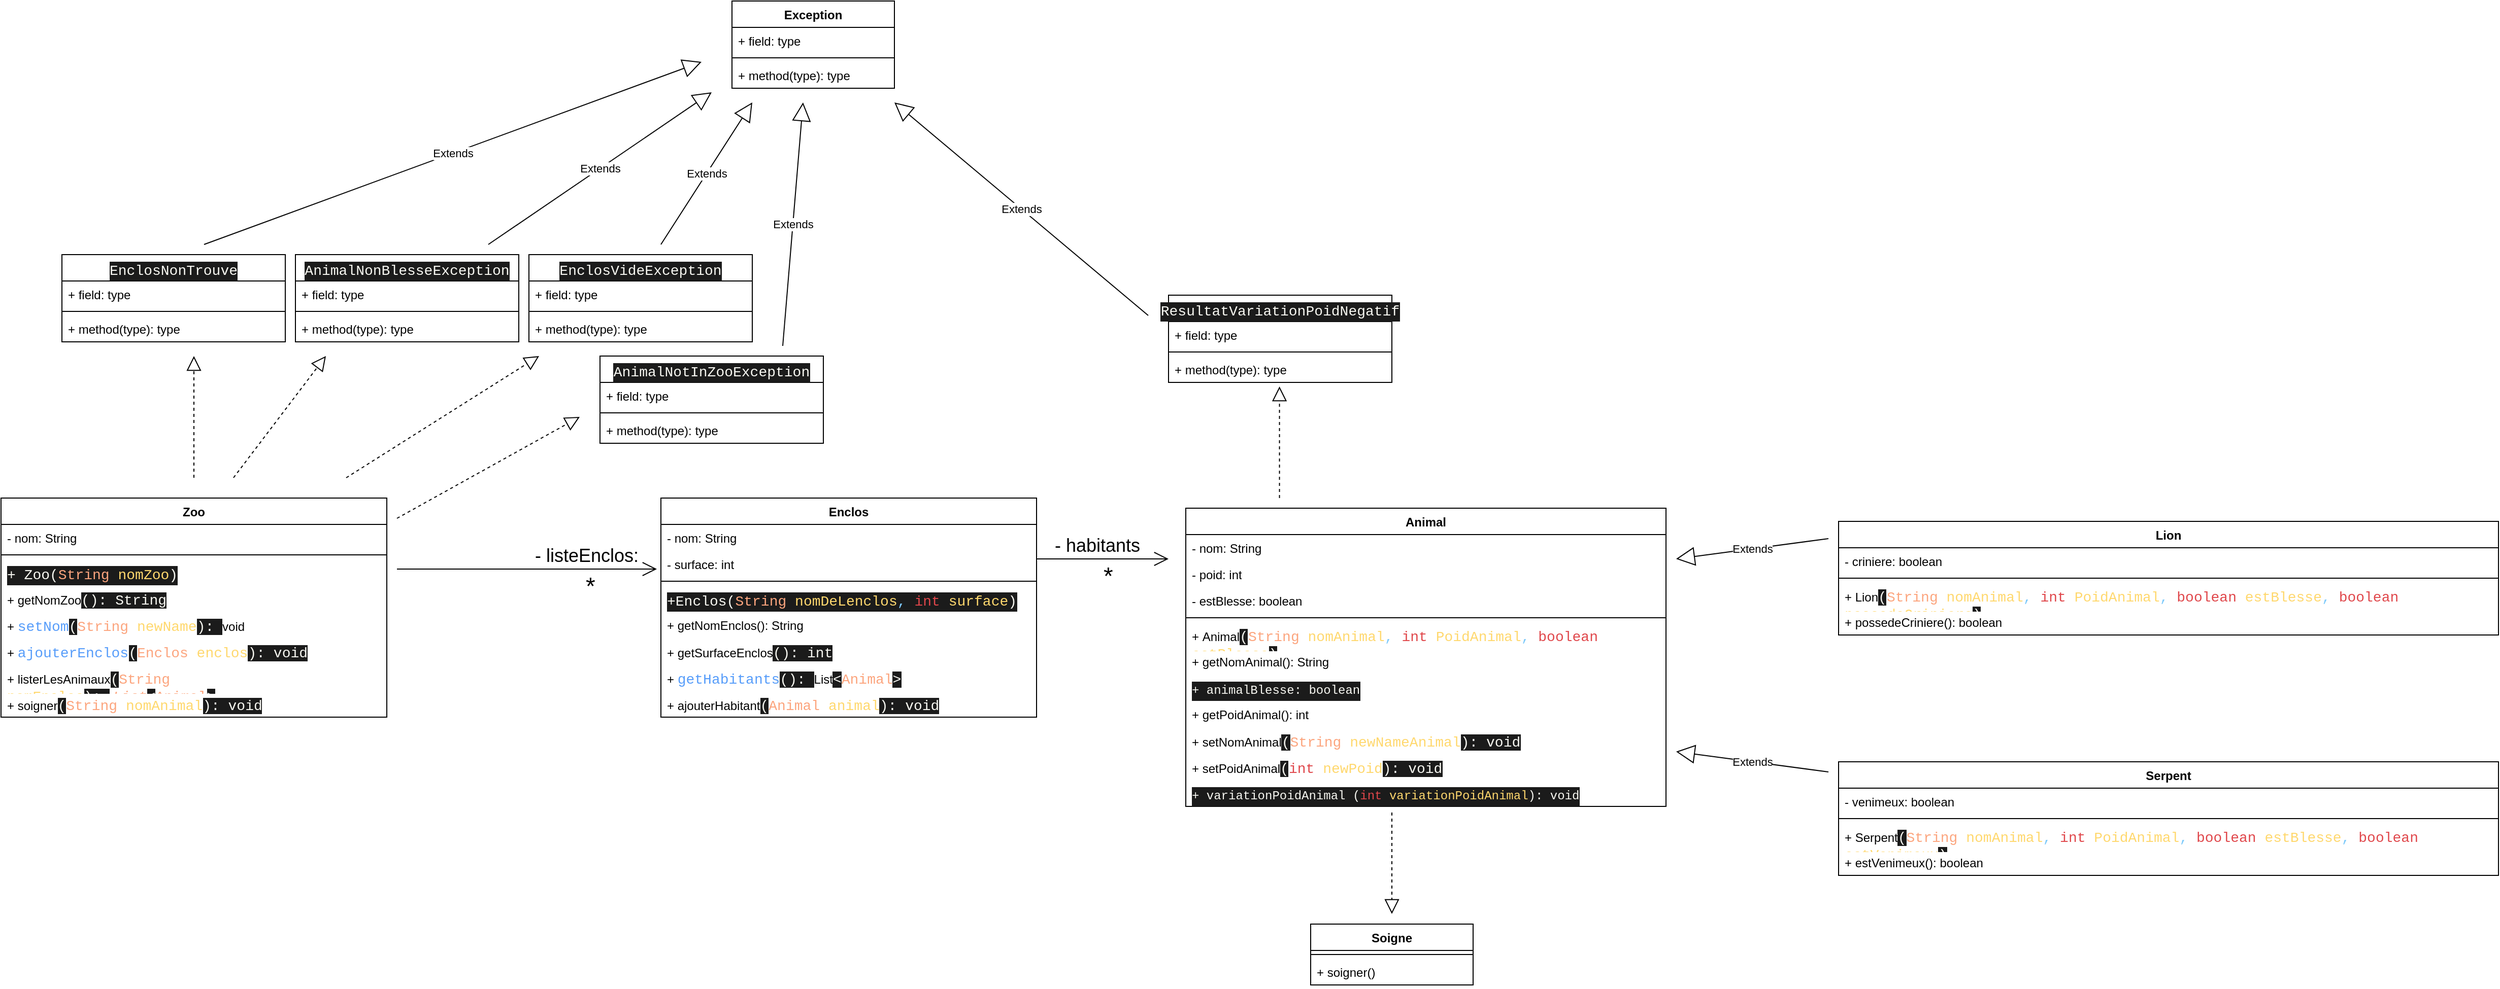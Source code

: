 <mxfile version="21.1.8" type="github">
  <diagram id="C5RBs43oDa-KdzZeNtuy" name="Page-1">
    <mxGraphModel dx="1393" dy="758" grid="1" gridSize="10" guides="1" tooltips="1" connect="1" arrows="1" fold="1" page="1" pageScale="1" pageWidth="827" pageHeight="1169" math="0" shadow="0">
      <root>
        <mxCell id="WIyWlLk6GJQsqaUBKTNV-0" />
        <mxCell id="WIyWlLk6GJQsqaUBKTNV-1" parent="WIyWlLk6GJQsqaUBKTNV-0" />
        <mxCell id="Beyvnrou8RRspmd4bvGG-4" value="Zoo" style="swimlane;fontStyle=1;align=center;verticalAlign=top;childLayout=stackLayout;horizontal=1;startSize=26;horizontalStack=0;resizeParent=1;resizeParentMax=0;resizeLast=0;collapsible=1;marginBottom=0;whiteSpace=wrap;html=1;" vertex="1" parent="WIyWlLk6GJQsqaUBKTNV-1">
          <mxGeometry x="10" y="500" width="380" height="216" as="geometry">
            <mxRectangle x="50" y="50" width="60" height="30" as="alternateBounds" />
          </mxGeometry>
        </mxCell>
        <mxCell id="Beyvnrou8RRspmd4bvGG-5" value="- nom: String" style="text;strokeColor=none;fillColor=none;align=left;verticalAlign=top;spacingLeft=4;spacingRight=4;overflow=hidden;rotatable=0;points=[[0,0.5],[1,0.5]];portConstraint=eastwest;whiteSpace=wrap;html=1;" vertex="1" parent="Beyvnrou8RRspmd4bvGG-4">
          <mxGeometry y="26" width="380" height="26" as="geometry" />
        </mxCell>
        <mxCell id="Beyvnrou8RRspmd4bvGG-6" value="" style="line;strokeWidth=1;fillColor=none;align=left;verticalAlign=middle;spacingTop=-1;spacingLeft=3;spacingRight=3;rotatable=0;labelPosition=right;points=[];portConstraint=eastwest;strokeColor=inherit;" vertex="1" parent="Beyvnrou8RRspmd4bvGG-4">
          <mxGeometry y="52" width="380" height="8" as="geometry" />
        </mxCell>
        <mxCell id="Beyvnrou8RRspmd4bvGG-7" value="&lt;div style=&quot;color: rgb(248, 248, 242); background-color: rgb(27, 27, 27); font-family: Consolas, &amp;quot;Courier New&amp;quot;, monospace; font-size: 14px; line-height: 19px;&quot;&gt;+&amp;nbsp;Zoo(&lt;span style=&quot;color: rgb(252, 165, 126);&quot;&gt;String&lt;/span&gt;&lt;span style=&quot;color: rgb(126, 202, 250);&quot;&gt; &lt;/span&gt;&lt;span style=&quot;color: rgb(255, 216, 110);&quot;&gt;nomZoo&lt;/span&gt;&lt;span style=&quot;&quot;&gt;)&lt;/span&gt;&lt;/div&gt;" style="text;strokeColor=none;fillColor=none;align=left;verticalAlign=top;spacingLeft=4;spacingRight=4;overflow=hidden;rotatable=0;points=[[0,0.5],[1,0.5]];portConstraint=eastwest;whiteSpace=wrap;html=1;" vertex="1" parent="Beyvnrou8RRspmd4bvGG-4">
          <mxGeometry y="60" width="380" height="26" as="geometry" />
        </mxCell>
        <mxCell id="Beyvnrou8RRspmd4bvGG-95" value="+&amp;nbsp;getNomZoo&lt;span style=&quot;background-color: rgb(27, 27, 27); color: rgb(248, 248, 242); font-family: Consolas, &amp;quot;Courier New&amp;quot;, monospace; font-size: 14px;&quot;&gt;(): String&lt;/span&gt;" style="text;strokeColor=none;fillColor=none;align=left;verticalAlign=top;spacingLeft=4;spacingRight=4;overflow=hidden;rotatable=0;points=[[0,0.5],[1,0.5]];portConstraint=eastwest;whiteSpace=wrap;html=1;" vertex="1" parent="Beyvnrou8RRspmd4bvGG-4">
          <mxGeometry y="86" width="380" height="26" as="geometry" />
        </mxCell>
        <mxCell id="Beyvnrou8RRspmd4bvGG-96" value="+&amp;nbsp;&lt;span style=&quot;font-family: Consolas, &amp;quot;Courier New&amp;quot;, monospace; font-size: 14px; color: rgb(87, 157, 250);&quot;&gt;setNom&lt;/span&gt;&lt;span style=&quot;background-color: rgb(27, 27, 27); color: rgb(248, 248, 242); font-family: Consolas, &amp;quot;Courier New&amp;quot;, monospace; font-size: 14px;&quot;&gt;(&lt;/span&gt;&lt;span style=&quot;font-family: Consolas, &amp;quot;Courier New&amp;quot;, monospace; font-size: 14px; color: rgb(252, 165, 126);&quot;&gt;String&lt;/span&gt;&lt;span style=&quot;font-family: Consolas, &amp;quot;Courier New&amp;quot;, monospace; font-size: 14px; color: rgb(126, 202, 250);&quot;&gt; &lt;/span&gt;&lt;span style=&quot;font-family: Consolas, &amp;quot;Courier New&amp;quot;, monospace; font-size: 14px; color: rgb(255, 216, 110);&quot;&gt;newName&lt;/span&gt;&lt;span style=&quot;background-color: rgb(27, 27, 27); color: rgb(248, 248, 242); font-family: Consolas, &amp;quot;Courier New&amp;quot;, monospace; font-size: 14px;&quot;&gt;):&amp;nbsp;&lt;/span&gt;void" style="text;strokeColor=none;fillColor=none;align=left;verticalAlign=top;spacingLeft=4;spacingRight=4;overflow=hidden;rotatable=0;points=[[0,0.5],[1,0.5]];portConstraint=eastwest;whiteSpace=wrap;html=1;" vertex="1" parent="Beyvnrou8RRspmd4bvGG-4">
          <mxGeometry y="112" width="380" height="26" as="geometry" />
        </mxCell>
        <mxCell id="Beyvnrou8RRspmd4bvGG-97" value="+&amp;nbsp;&lt;span style=&quot;font-family: Consolas, &amp;quot;Courier New&amp;quot;, monospace; font-size: 14px; color: rgb(87, 157, 250);&quot;&gt;ajouterEnclos&lt;/span&gt;&lt;span style=&quot;background-color: rgb(27, 27, 27); color: rgb(248, 248, 242); font-family: Consolas, &amp;quot;Courier New&amp;quot;, monospace; font-size: 14px;&quot;&gt;(&lt;/span&gt;&lt;span style=&quot;font-family: Consolas, &amp;quot;Courier New&amp;quot;, monospace; font-size: 14px; color: rgb(252, 165, 126);&quot;&gt;Enclos&lt;/span&gt;&lt;span style=&quot;font-family: Consolas, &amp;quot;Courier New&amp;quot;, monospace; font-size: 14px; color: rgb(126, 202, 250);&quot;&gt; &lt;/span&gt;&lt;span style=&quot;font-family: Consolas, &amp;quot;Courier New&amp;quot;, monospace; font-size: 14px; color: rgb(255, 216, 110);&quot;&gt;enclos&lt;/span&gt;&lt;span style=&quot;background-color: rgb(27, 27, 27); color: rgb(248, 248, 242); font-family: Consolas, &amp;quot;Courier New&amp;quot;, monospace; font-size: 14px;&quot;&gt;): void&lt;/span&gt;" style="text;strokeColor=none;fillColor=none;align=left;verticalAlign=top;spacingLeft=4;spacingRight=4;overflow=hidden;rotatable=0;points=[[0,0.5],[1,0.5]];portConstraint=eastwest;whiteSpace=wrap;html=1;" vertex="1" parent="Beyvnrou8RRspmd4bvGG-4">
          <mxGeometry y="138" width="380" height="26" as="geometry" />
        </mxCell>
        <mxCell id="Beyvnrou8RRspmd4bvGG-99" value="+&amp;nbsp;listerLesAnimaux&lt;span style=&quot;background-color: rgb(27, 27, 27); color: rgb(248, 248, 242); font-family: Consolas, &amp;quot;Courier New&amp;quot;, monospace; font-size: 14px;&quot;&gt;(&lt;/span&gt;&lt;span style=&quot;font-family: Consolas, &amp;quot;Courier New&amp;quot;, monospace; font-size: 14px; color: rgb(252, 165, 126);&quot;&gt;String&lt;/span&gt;&lt;span style=&quot;font-family: Consolas, &amp;quot;Courier New&amp;quot;, monospace; font-size: 14px; color: rgb(126, 202, 250);&quot;&gt; &lt;/span&gt;&lt;span style=&quot;font-family: Consolas, &amp;quot;Courier New&amp;quot;, monospace; font-size: 14px; color: rgb(255, 216, 110);&quot;&gt;nomEnclos&lt;/span&gt;&lt;span style=&quot;background-color: rgb(27, 27, 27); color: rgb(248, 248, 242); font-family: Consolas, &amp;quot;Courier New&amp;quot;, monospace; font-size: 14px;&quot;&gt;):&amp;nbsp;&lt;/span&gt;&amp;nbsp;&lt;span style=&quot;font-family: Consolas, &amp;quot;Courier New&amp;quot;, monospace; font-size: 14px; color: rgb(252, 165, 126); font-style: italic;&quot;&gt;List&lt;/span&gt;&lt;span style=&quot;background-color: rgb(27, 27, 27); color: rgb(248, 248, 242); font-family: Consolas, &amp;quot;Courier New&amp;quot;, monospace; font-size: 14px;&quot;&gt;&amp;lt;&lt;/span&gt;&lt;span style=&quot;font-family: Consolas, &amp;quot;Courier New&amp;quot;, monospace; font-size: 14px; color: rgb(252, 165, 126);&quot;&gt;Animal&lt;/span&gt;&lt;span style=&quot;background-color: rgb(27, 27, 27); color: rgb(248, 248, 242); font-family: Consolas, &amp;quot;Courier New&amp;quot;, monospace; font-size: 14px;&quot;&gt;&amp;gt;&lt;/span&gt;" style="text;strokeColor=none;fillColor=none;align=left;verticalAlign=top;spacingLeft=4;spacingRight=4;overflow=hidden;rotatable=0;points=[[0,0.5],[1,0.5]];portConstraint=eastwest;whiteSpace=wrap;html=1;" vertex="1" parent="Beyvnrou8RRspmd4bvGG-4">
          <mxGeometry y="164" width="380" height="26" as="geometry" />
        </mxCell>
        <mxCell id="Beyvnrou8RRspmd4bvGG-98" value="+&amp;nbsp;soigner&lt;span style=&quot;background-color: rgb(27, 27, 27); color: rgb(248, 248, 242); font-family: Consolas, &amp;quot;Courier New&amp;quot;, monospace; font-size: 14px;&quot;&gt;(&lt;/span&gt;&lt;span style=&quot;font-family: Consolas, &amp;quot;Courier New&amp;quot;, monospace; font-size: 14px; color: rgb(252, 165, 126);&quot;&gt;String&lt;/span&gt;&lt;span style=&quot;font-family: Consolas, &amp;quot;Courier New&amp;quot;, monospace; font-size: 14px; color: rgb(126, 202, 250);&quot;&gt; &lt;/span&gt;&lt;span style=&quot;font-family: Consolas, &amp;quot;Courier New&amp;quot;, monospace; font-size: 14px; color: rgb(255, 216, 110);&quot;&gt;nomAnimal&lt;/span&gt;&lt;span style=&quot;background-color: rgb(27, 27, 27); color: rgb(248, 248, 242); font-family: Consolas, &amp;quot;Courier New&amp;quot;, monospace; font-size: 14px;&quot;&gt;): void&lt;/span&gt;" style="text;strokeColor=none;fillColor=none;align=left;verticalAlign=top;spacingLeft=4;spacingRight=4;overflow=hidden;rotatable=0;points=[[0,0.5],[1,0.5]];portConstraint=eastwest;whiteSpace=wrap;html=1;" vertex="1" parent="Beyvnrou8RRspmd4bvGG-4">
          <mxGeometry y="190" width="380" height="26" as="geometry" />
        </mxCell>
        <mxCell id="Beyvnrou8RRspmd4bvGG-28" value="Lion" style="swimlane;fontStyle=1;align=center;verticalAlign=top;childLayout=stackLayout;horizontal=1;startSize=26;horizontalStack=0;resizeParent=1;resizeParentMax=0;resizeLast=0;collapsible=1;marginBottom=0;whiteSpace=wrap;html=1;" vertex="1" parent="WIyWlLk6GJQsqaUBKTNV-1">
          <mxGeometry x="1820" y="523" width="650" height="112" as="geometry" />
        </mxCell>
        <mxCell id="Beyvnrou8RRspmd4bvGG-29" value="-&amp;nbsp;criniere: boolean" style="text;strokeColor=none;fillColor=none;align=left;verticalAlign=top;spacingLeft=4;spacingRight=4;overflow=hidden;rotatable=0;points=[[0,0.5],[1,0.5]];portConstraint=eastwest;whiteSpace=wrap;html=1;" vertex="1" parent="Beyvnrou8RRspmd4bvGG-28">
          <mxGeometry y="26" width="650" height="26" as="geometry" />
        </mxCell>
        <mxCell id="Beyvnrou8RRspmd4bvGG-30" value="" style="line;strokeWidth=1;fillColor=none;align=left;verticalAlign=middle;spacingTop=-1;spacingLeft=3;spacingRight=3;rotatable=0;labelPosition=right;points=[];portConstraint=eastwest;strokeColor=inherit;" vertex="1" parent="Beyvnrou8RRspmd4bvGG-28">
          <mxGeometry y="52" width="650" height="8" as="geometry" />
        </mxCell>
        <mxCell id="Beyvnrou8RRspmd4bvGG-31" value="+&amp;nbsp;Lion&lt;span style=&quot;background-color: rgb(27, 27, 27); color: rgb(248, 248, 242); font-family: Consolas, &amp;quot;Courier New&amp;quot;, monospace; font-size: 14px;&quot;&gt;(&lt;/span&gt;&lt;span style=&quot;font-family: Consolas, &amp;quot;Courier New&amp;quot;, monospace; font-size: 14px; color: rgb(252, 165, 126);&quot;&gt;String&lt;/span&gt;&lt;span style=&quot;font-family: Consolas, &amp;quot;Courier New&amp;quot;, monospace; font-size: 14px; color: rgb(126, 202, 250);&quot;&gt; &lt;/span&gt;&lt;span style=&quot;font-family: Consolas, &amp;quot;Courier New&amp;quot;, monospace; font-size: 14px; color: rgb(255, 216, 110);&quot;&gt;nomAnimal&lt;/span&gt;&lt;span style=&quot;font-family: Consolas, &amp;quot;Courier New&amp;quot;, monospace; font-size: 14px; color: rgb(126, 202, 250);&quot;&gt;, &lt;/span&gt;&lt;span style=&quot;font-family: Consolas, &amp;quot;Courier New&amp;quot;, monospace; font-size: 14px; color: rgb(224, 71, 75);&quot;&gt;int&lt;/span&gt;&lt;span style=&quot;font-family: Consolas, &amp;quot;Courier New&amp;quot;, monospace; font-size: 14px; color: rgb(126, 202, 250);&quot;&gt; &lt;/span&gt;&lt;span style=&quot;font-family: Consolas, &amp;quot;Courier New&amp;quot;, monospace; font-size: 14px; color: rgb(255, 216, 110);&quot;&gt;PoidAnimal&lt;/span&gt;&lt;span style=&quot;font-family: Consolas, &amp;quot;Courier New&amp;quot;, monospace; font-size: 14px; color: rgb(126, 202, 250);&quot;&gt;, &lt;/span&gt;&lt;span style=&quot;font-family: Consolas, &amp;quot;Courier New&amp;quot;, monospace; font-size: 14px; color: rgb(224, 71, 75);&quot;&gt;boolean&lt;/span&gt;&lt;span style=&quot;font-family: Consolas, &amp;quot;Courier New&amp;quot;, monospace; font-size: 14px; color: rgb(126, 202, 250);&quot;&gt; &lt;/span&gt;&lt;span style=&quot;font-family: Consolas, &amp;quot;Courier New&amp;quot;, monospace; font-size: 14px; color: rgb(255, 216, 110);&quot;&gt;estBlesse&lt;/span&gt;&lt;span style=&quot;font-family: Consolas, &amp;quot;Courier New&amp;quot;, monospace; font-size: 14px; color: rgb(126, 202, 250);&quot;&gt;, &lt;/span&gt;&lt;span style=&quot;font-family: Consolas, &amp;quot;Courier New&amp;quot;, monospace; font-size: 14px; color: rgb(224, 71, 75);&quot;&gt;boolean&lt;/span&gt;&lt;span style=&quot;font-family: Consolas, &amp;quot;Courier New&amp;quot;, monospace; font-size: 14px; color: rgb(126, 202, 250);&quot;&gt; &lt;/span&gt;&lt;span style=&quot;font-family: Consolas, &amp;quot;Courier New&amp;quot;, monospace; font-size: 14px; color: rgb(255, 216, 110);&quot;&gt;possedeCriniere&lt;/span&gt;&lt;span style=&quot;background-color: rgb(27, 27, 27); color: rgb(248, 248, 242); font-family: Consolas, &amp;quot;Courier New&amp;quot;, monospace; font-size: 14px;&quot;&gt;)&lt;/span&gt;" style="text;strokeColor=none;fillColor=none;align=left;verticalAlign=top;spacingLeft=4;spacingRight=4;overflow=hidden;rotatable=0;points=[[0,0.5],[1,0.5]];portConstraint=eastwest;whiteSpace=wrap;html=1;" vertex="1" parent="Beyvnrou8RRspmd4bvGG-28">
          <mxGeometry y="60" width="650" height="26" as="geometry" />
        </mxCell>
        <mxCell id="Beyvnrou8RRspmd4bvGG-126" value="+&amp;nbsp;possedeCriniere(): boolean" style="text;strokeColor=none;fillColor=none;align=left;verticalAlign=top;spacingLeft=4;spacingRight=4;overflow=hidden;rotatable=0;points=[[0,0.5],[1,0.5]];portConstraint=eastwest;whiteSpace=wrap;html=1;" vertex="1" parent="Beyvnrou8RRspmd4bvGG-28">
          <mxGeometry y="86" width="650" height="26" as="geometry" />
        </mxCell>
        <mxCell id="Beyvnrou8RRspmd4bvGG-40" value="Enclos" style="swimlane;fontStyle=1;align=center;verticalAlign=top;childLayout=stackLayout;horizontal=1;startSize=26;horizontalStack=0;resizeParent=1;resizeParentMax=0;resizeLast=0;collapsible=1;marginBottom=0;whiteSpace=wrap;html=1;" vertex="1" parent="WIyWlLk6GJQsqaUBKTNV-1">
          <mxGeometry x="660" y="500" width="370" height="216" as="geometry" />
        </mxCell>
        <mxCell id="Beyvnrou8RRspmd4bvGG-41" value="- nom: String" style="text;strokeColor=none;fillColor=none;align=left;verticalAlign=top;spacingLeft=4;spacingRight=4;overflow=hidden;rotatable=0;points=[[0,0.5],[1,0.5]];portConstraint=eastwest;whiteSpace=wrap;html=1;" vertex="1" parent="Beyvnrou8RRspmd4bvGG-40">
          <mxGeometry y="26" width="370" height="26" as="geometry" />
        </mxCell>
        <mxCell id="Beyvnrou8RRspmd4bvGG-101" value="- surface: int" style="text;strokeColor=none;fillColor=none;align=left;verticalAlign=top;spacingLeft=4;spacingRight=4;overflow=hidden;rotatable=0;points=[[0,0.5],[1,0.5]];portConstraint=eastwest;whiteSpace=wrap;html=1;" vertex="1" parent="Beyvnrou8RRspmd4bvGG-40">
          <mxGeometry y="52" width="370" height="26" as="geometry" />
        </mxCell>
        <mxCell id="Beyvnrou8RRspmd4bvGG-42" value="" style="line;strokeWidth=1;fillColor=none;align=left;verticalAlign=middle;spacingTop=-1;spacingLeft=3;spacingRight=3;rotatable=0;labelPosition=right;points=[];portConstraint=eastwest;strokeColor=inherit;" vertex="1" parent="Beyvnrou8RRspmd4bvGG-40">
          <mxGeometry y="78" width="370" height="8" as="geometry" />
        </mxCell>
        <mxCell id="Beyvnrou8RRspmd4bvGG-43" value="&lt;div style=&quot;color: rgb(248, 248, 242); background-color: rgb(27, 27, 27); font-family: Consolas, &amp;quot;Courier New&amp;quot;, monospace; font-size: 14px; line-height: 19px;&quot;&gt;+Enclos(&lt;span style=&quot;color: #fca57e;&quot;&gt;String&lt;/span&gt;&lt;span style=&quot;color: #7ecafa;&quot;&gt; &lt;/span&gt;&lt;span style=&quot;color: #ffd86e;&quot;&gt;nomDeLenclos&lt;/span&gt;&lt;span style=&quot;color: #7ecafa;&quot;&gt;, &lt;/span&gt;&lt;span style=&quot;color: #e0474b;&quot;&gt;int&lt;/span&gt;&lt;span style=&quot;color: #7ecafa;&quot;&gt; &lt;/span&gt;&lt;span style=&quot;color: #ffd86e;&quot;&gt;surface&lt;/span&gt;)&lt;/div&gt;" style="text;strokeColor=none;fillColor=none;align=left;verticalAlign=top;spacingLeft=4;spacingRight=4;overflow=hidden;rotatable=0;points=[[0,0.5],[1,0.5]];portConstraint=eastwest;whiteSpace=wrap;html=1;" vertex="1" parent="Beyvnrou8RRspmd4bvGG-40">
          <mxGeometry y="86" width="370" height="26" as="geometry" />
        </mxCell>
        <mxCell id="Beyvnrou8RRspmd4bvGG-109" value="+&amp;nbsp;getNomEnclos(): String" style="text;strokeColor=none;fillColor=none;align=left;verticalAlign=top;spacingLeft=4;spacingRight=4;overflow=hidden;rotatable=0;points=[[0,0.5],[1,0.5]];portConstraint=eastwest;whiteSpace=wrap;html=1;" vertex="1" parent="Beyvnrou8RRspmd4bvGG-40">
          <mxGeometry y="112" width="370" height="26" as="geometry" />
        </mxCell>
        <mxCell id="Beyvnrou8RRspmd4bvGG-110" value="+&amp;nbsp;getSurfaceEnclos&lt;span style=&quot;background-color: rgb(27, 27, 27); color: rgb(248, 248, 242); font-family: Consolas, &amp;quot;Courier New&amp;quot;, monospace; font-size: 14px;&quot;&gt;(): int&lt;/span&gt;" style="text;strokeColor=none;fillColor=none;align=left;verticalAlign=top;spacingLeft=4;spacingRight=4;overflow=hidden;rotatable=0;points=[[0,0.5],[1,0.5]];portConstraint=eastwest;whiteSpace=wrap;html=1;" vertex="1" parent="Beyvnrou8RRspmd4bvGG-40">
          <mxGeometry y="138" width="370" height="26" as="geometry" />
        </mxCell>
        <mxCell id="Beyvnrou8RRspmd4bvGG-112" value="+&amp;nbsp;&lt;span style=&quot;font-family: Consolas, &amp;quot;Courier New&amp;quot;, monospace; font-size: 14px; color: rgb(87, 157, 250);&quot;&gt;getHabitants&lt;/span&gt;&lt;span style=&quot;background-color: rgb(27, 27, 27); color: rgb(248, 248, 242); font-family: Consolas, &amp;quot;Courier New&amp;quot;, monospace; font-size: 14px;&quot;&gt;():&amp;nbsp;&lt;/span&gt;List&lt;span style=&quot;background-color: rgb(27, 27, 27); color: rgb(248, 248, 242); font-family: Consolas, &amp;quot;Courier New&amp;quot;, monospace; font-size: 14px;&quot;&gt;&amp;lt;&lt;/span&gt;&lt;span style=&quot;font-family: Consolas, &amp;quot;Courier New&amp;quot;, monospace; font-size: 14px; color: rgb(252, 165, 126);&quot;&gt;Animal&lt;/span&gt;&lt;span style=&quot;background-color: rgb(27, 27, 27); color: rgb(248, 248, 242); font-family: Consolas, &amp;quot;Courier New&amp;quot;, monospace; font-size: 14px;&quot;&gt;&amp;gt;&lt;/span&gt;" style="text;strokeColor=none;fillColor=none;align=left;verticalAlign=top;spacingLeft=4;spacingRight=4;overflow=hidden;rotatable=0;points=[[0,0.5],[1,0.5]];portConstraint=eastwest;whiteSpace=wrap;html=1;" vertex="1" parent="Beyvnrou8RRspmd4bvGG-40">
          <mxGeometry y="164" width="370" height="26" as="geometry" />
        </mxCell>
        <mxCell id="Beyvnrou8RRspmd4bvGG-111" value="+&amp;nbsp;ajouterHabitant&lt;span style=&quot;background-color: rgb(27, 27, 27); color: rgb(248, 248, 242); font-family: Consolas, &amp;quot;Courier New&amp;quot;, monospace; font-size: 14px;&quot;&gt;(&lt;/span&gt;&lt;span style=&quot;font-family: Consolas, &amp;quot;Courier New&amp;quot;, monospace; font-size: 14px; color: rgb(252, 165, 126);&quot;&gt;Animal&lt;/span&gt;&lt;span style=&quot;font-family: Consolas, &amp;quot;Courier New&amp;quot;, monospace; font-size: 14px; color: rgb(126, 202, 250);&quot;&gt; &lt;/span&gt;&lt;span style=&quot;font-family: Consolas, &amp;quot;Courier New&amp;quot;, monospace; font-size: 14px; color: rgb(255, 216, 110);&quot;&gt;animal&lt;/span&gt;&lt;span style=&quot;background-color: rgb(27, 27, 27); color: rgb(248, 248, 242); font-family: Consolas, &amp;quot;Courier New&amp;quot;, monospace; font-size: 14px;&quot;&gt;): void&lt;/span&gt;" style="text;strokeColor=none;fillColor=none;align=left;verticalAlign=top;spacingLeft=4;spacingRight=4;overflow=hidden;rotatable=0;points=[[0,0.5],[1,0.5]];portConstraint=eastwest;whiteSpace=wrap;html=1;" vertex="1" parent="Beyvnrou8RRspmd4bvGG-40">
          <mxGeometry y="190" width="370" height="26" as="geometry" />
        </mxCell>
        <mxCell id="Beyvnrou8RRspmd4bvGG-44" value="Animal" style="swimlane;fontStyle=1;align=center;verticalAlign=top;childLayout=stackLayout;horizontal=1;startSize=26;horizontalStack=0;resizeParent=1;resizeParentMax=0;resizeLast=0;collapsible=1;marginBottom=0;whiteSpace=wrap;html=1;" vertex="1" parent="WIyWlLk6GJQsqaUBKTNV-1">
          <mxGeometry x="1177" y="510" width="473" height="294" as="geometry" />
        </mxCell>
        <mxCell id="Beyvnrou8RRspmd4bvGG-114" value="- nom: String" style="text;strokeColor=none;fillColor=none;align=left;verticalAlign=top;spacingLeft=4;spacingRight=4;overflow=hidden;rotatable=0;points=[[0,0.5],[1,0.5]];portConstraint=eastwest;whiteSpace=wrap;html=1;" vertex="1" parent="Beyvnrou8RRspmd4bvGG-44">
          <mxGeometry y="26" width="473" height="26" as="geometry" />
        </mxCell>
        <mxCell id="Beyvnrou8RRspmd4bvGG-115" value="- poid: int" style="text;strokeColor=none;fillColor=none;align=left;verticalAlign=top;spacingLeft=4;spacingRight=4;overflow=hidden;rotatable=0;points=[[0,0.5],[1,0.5]];portConstraint=eastwest;whiteSpace=wrap;html=1;" vertex="1" parent="Beyvnrou8RRspmd4bvGG-44">
          <mxGeometry y="52" width="473" height="26" as="geometry" />
        </mxCell>
        <mxCell id="Beyvnrou8RRspmd4bvGG-45" value="- estBlesse: boolean" style="text;strokeColor=none;fillColor=none;align=left;verticalAlign=top;spacingLeft=4;spacingRight=4;overflow=hidden;rotatable=0;points=[[0,0.5],[1,0.5]];portConstraint=eastwest;whiteSpace=wrap;html=1;" vertex="1" parent="Beyvnrou8RRspmd4bvGG-44">
          <mxGeometry y="78" width="473" height="26" as="geometry" />
        </mxCell>
        <mxCell id="Beyvnrou8RRspmd4bvGG-46" value="" style="line;strokeWidth=1;fillColor=none;align=left;verticalAlign=middle;spacingTop=-1;spacingLeft=3;spacingRight=3;rotatable=0;labelPosition=right;points=[];portConstraint=eastwest;strokeColor=inherit;" vertex="1" parent="Beyvnrou8RRspmd4bvGG-44">
          <mxGeometry y="104" width="473" height="8" as="geometry" />
        </mxCell>
        <mxCell id="Beyvnrou8RRspmd4bvGG-47" value="+&amp;nbsp;Animal&lt;span style=&quot;background-color: rgb(27, 27, 27); color: rgb(248, 248, 242); font-family: Consolas, &amp;quot;Courier New&amp;quot;, monospace; font-size: 14px;&quot;&gt;(&lt;/span&gt;&lt;span style=&quot;font-family: Consolas, &amp;quot;Courier New&amp;quot;, monospace; font-size: 14px; color: rgb(252, 165, 126);&quot;&gt;String&lt;/span&gt;&lt;span style=&quot;font-family: Consolas, &amp;quot;Courier New&amp;quot;, monospace; font-size: 14px; color: rgb(126, 202, 250);&quot;&gt; &lt;/span&gt;&lt;span style=&quot;font-family: Consolas, &amp;quot;Courier New&amp;quot;, monospace; font-size: 14px; color: rgb(255, 216, 110);&quot;&gt;nomAnimal&lt;/span&gt;&lt;span style=&quot;font-family: Consolas, &amp;quot;Courier New&amp;quot;, monospace; font-size: 14px; color: rgb(126, 202, 250);&quot;&gt;, &lt;/span&gt;&lt;span style=&quot;font-family: Consolas, &amp;quot;Courier New&amp;quot;, monospace; font-size: 14px; color: rgb(224, 71, 75);&quot;&gt;int&lt;/span&gt;&lt;span style=&quot;font-family: Consolas, &amp;quot;Courier New&amp;quot;, monospace; font-size: 14px; color: rgb(126, 202, 250);&quot;&gt; &lt;/span&gt;&lt;span style=&quot;font-family: Consolas, &amp;quot;Courier New&amp;quot;, monospace; font-size: 14px; color: rgb(255, 216, 110);&quot;&gt;PoidAnimal&lt;/span&gt;&lt;span style=&quot;font-family: Consolas, &amp;quot;Courier New&amp;quot;, monospace; font-size: 14px; color: rgb(126, 202, 250);&quot;&gt;, &lt;/span&gt;&lt;span style=&quot;font-family: Consolas, &amp;quot;Courier New&amp;quot;, monospace; font-size: 14px; color: rgb(224, 71, 75);&quot;&gt;boolean&lt;/span&gt;&lt;span style=&quot;font-family: Consolas, &amp;quot;Courier New&amp;quot;, monospace; font-size: 14px; color: rgb(126, 202, 250);&quot;&gt; &lt;/span&gt;&lt;span style=&quot;font-family: Consolas, &amp;quot;Courier New&amp;quot;, monospace; font-size: 14px; color: rgb(255, 216, 110);&quot;&gt;estBlesse&lt;/span&gt;&lt;span style=&quot;background-color: rgb(27, 27, 27); color: rgb(248, 248, 242); font-family: Consolas, &amp;quot;Courier New&amp;quot;, monospace; font-size: 14px;&quot;&gt;)&lt;/span&gt;" style="text;strokeColor=none;fillColor=none;align=left;verticalAlign=top;spacingLeft=4;spacingRight=4;overflow=hidden;rotatable=0;points=[[0,0.5],[1,0.5]];portConstraint=eastwest;whiteSpace=wrap;html=1;" vertex="1" parent="Beyvnrou8RRspmd4bvGG-44">
          <mxGeometry y="112" width="473" height="26" as="geometry" />
        </mxCell>
        <mxCell id="Beyvnrou8RRspmd4bvGG-116" value="+&amp;nbsp;getNomAnimal(): String" style="text;strokeColor=none;fillColor=none;align=left;verticalAlign=top;spacingLeft=4;spacingRight=4;overflow=hidden;rotatable=0;points=[[0,0.5],[1,0.5]];portConstraint=eastwest;whiteSpace=wrap;html=1;" vertex="1" parent="Beyvnrou8RRspmd4bvGG-44">
          <mxGeometry y="138" width="473" height="26" as="geometry" />
        </mxCell>
        <mxCell id="Beyvnrou8RRspmd4bvGG-121" value="&lt;div style=&quot;color: rgb(248, 248, 242); background-color: rgb(27, 27, 27); font-family: Consolas, &amp;quot;Courier New&amp;quot;, monospace; line-height: 19px;&quot;&gt;+&amp;nbsp;animalBlesse: boolean&lt;/div&gt;" style="text;strokeColor=none;fillColor=none;align=left;verticalAlign=top;spacingLeft=4;spacingRight=4;overflow=hidden;rotatable=0;points=[[0,0.5],[1,0.5]];portConstraint=eastwest;whiteSpace=wrap;html=1;" vertex="1" parent="Beyvnrou8RRspmd4bvGG-44">
          <mxGeometry y="164" width="473" height="26" as="geometry" />
        </mxCell>
        <mxCell id="Beyvnrou8RRspmd4bvGG-118" value="+&amp;nbsp;getPoidAnimal(): int" style="text;strokeColor=none;fillColor=none;align=left;verticalAlign=top;spacingLeft=4;spacingRight=4;overflow=hidden;rotatable=0;points=[[0,0.5],[1,0.5]];portConstraint=eastwest;whiteSpace=wrap;html=1;" vertex="1" parent="Beyvnrou8RRspmd4bvGG-44">
          <mxGeometry y="190" width="473" height="26" as="geometry" />
        </mxCell>
        <mxCell id="Beyvnrou8RRspmd4bvGG-117" value="+&amp;nbsp;setNomAnimal&lt;span style=&quot;background-color: rgb(27, 27, 27); color: rgb(248, 248, 242); font-family: Consolas, &amp;quot;Courier New&amp;quot;, monospace; font-size: 14px;&quot;&gt;(&lt;/span&gt;&lt;span style=&quot;font-family: Consolas, &amp;quot;Courier New&amp;quot;, monospace; font-size: 14px; color: rgb(252, 165, 126);&quot;&gt;String&lt;/span&gt;&lt;span style=&quot;font-family: Consolas, &amp;quot;Courier New&amp;quot;, monospace; font-size: 14px; color: rgb(126, 202, 250);&quot;&gt; &lt;/span&gt;&lt;span style=&quot;font-family: Consolas, &amp;quot;Courier New&amp;quot;, monospace; font-size: 14px; color: rgb(255, 216, 110);&quot;&gt;newNameAnimal&lt;/span&gt;&lt;span style=&quot;background-color: rgb(27, 27, 27); color: rgb(248, 248, 242); font-family: Consolas, &amp;quot;Courier New&amp;quot;, monospace; font-size: 14px;&quot;&gt;): void&lt;/span&gt;" style="text;strokeColor=none;fillColor=none;align=left;verticalAlign=top;spacingLeft=4;spacingRight=4;overflow=hidden;rotatable=0;points=[[0,0.5],[1,0.5]];portConstraint=eastwest;whiteSpace=wrap;html=1;" vertex="1" parent="Beyvnrou8RRspmd4bvGG-44">
          <mxGeometry y="216" width="473" height="26" as="geometry" />
        </mxCell>
        <mxCell id="Beyvnrou8RRspmd4bvGG-119" value="+&amp;nbsp;setPoidAnimal&lt;span style=&quot;background-color: rgb(27, 27, 27); color: rgb(248, 248, 242); font-family: Consolas, &amp;quot;Courier New&amp;quot;, monospace; font-size: 14px;&quot;&gt;(&lt;/span&gt;&lt;span style=&quot;font-family: Consolas, &amp;quot;Courier New&amp;quot;, monospace; font-size: 14px; color: rgb(224, 71, 75);&quot;&gt;int&lt;/span&gt;&lt;span style=&quot;font-family: Consolas, &amp;quot;Courier New&amp;quot;, monospace; font-size: 14px; color: rgb(126, 202, 250);&quot;&gt; &lt;/span&gt;&lt;span style=&quot;font-family: Consolas, &amp;quot;Courier New&amp;quot;, monospace; font-size: 14px; color: rgb(255, 216, 110);&quot;&gt;newPoid&lt;/span&gt;&lt;span style=&quot;background-color: rgb(27, 27, 27); color: rgb(248, 248, 242); font-family: Consolas, &amp;quot;Courier New&amp;quot;, monospace; font-size: 14px;&quot;&gt;): void&lt;/span&gt;" style="text;strokeColor=none;fillColor=none;align=left;verticalAlign=top;spacingLeft=4;spacingRight=4;overflow=hidden;rotatable=0;points=[[0,0.5],[1,0.5]];portConstraint=eastwest;whiteSpace=wrap;html=1;" vertex="1" parent="Beyvnrou8RRspmd4bvGG-44">
          <mxGeometry y="242" width="473" height="26" as="geometry" />
        </mxCell>
        <mxCell id="Beyvnrou8RRspmd4bvGG-120" value="&lt;div style=&quot;color: rgb(248, 248, 242); background-color: rgb(27, 27, 27); font-family: Consolas, &amp;quot;Courier New&amp;quot;, monospace; line-height: 19px;&quot;&gt;&lt;font style=&quot;font-size: 12px;&quot;&gt;+ variationPoidAnimal&lt;span style=&quot;color: rgb(126, 202, 250);&quot;&gt; &lt;/span&gt;(&lt;span style=&quot;color: rgb(224, 71, 75);&quot;&gt;int&lt;/span&gt;&lt;span style=&quot;color: rgb(126, 202, 250);&quot;&gt; &lt;/span&gt;&lt;span style=&quot;color: rgb(255, 216, 110);&quot;&gt;variationPoidAnimal&lt;/span&gt;): void&lt;/font&gt;&lt;/div&gt;" style="text;strokeColor=none;fillColor=none;align=left;verticalAlign=top;spacingLeft=4;spacingRight=4;overflow=hidden;rotatable=0;points=[[0,0.5],[1,0.5]];portConstraint=eastwest;whiteSpace=wrap;html=1;" vertex="1" parent="Beyvnrou8RRspmd4bvGG-44">
          <mxGeometry y="268" width="473" height="26" as="geometry" />
        </mxCell>
        <mxCell id="Beyvnrou8RRspmd4bvGG-48" value="Exception" style="swimlane;fontStyle=1;align=center;verticalAlign=top;childLayout=stackLayout;horizontal=1;startSize=26;horizontalStack=0;resizeParent=1;resizeParentMax=0;resizeLast=0;collapsible=1;marginBottom=0;whiteSpace=wrap;html=1;" vertex="1" parent="WIyWlLk6GJQsqaUBKTNV-1">
          <mxGeometry x="730" y="10" width="160" height="86" as="geometry" />
        </mxCell>
        <mxCell id="Beyvnrou8RRspmd4bvGG-49" value="+ field: type" style="text;strokeColor=none;fillColor=none;align=left;verticalAlign=top;spacingLeft=4;spacingRight=4;overflow=hidden;rotatable=0;points=[[0,0.5],[1,0.5]];portConstraint=eastwest;whiteSpace=wrap;html=1;" vertex="1" parent="Beyvnrou8RRspmd4bvGG-48">
          <mxGeometry y="26" width="160" height="26" as="geometry" />
        </mxCell>
        <mxCell id="Beyvnrou8RRspmd4bvGG-50" value="" style="line;strokeWidth=1;fillColor=none;align=left;verticalAlign=middle;spacingTop=-1;spacingLeft=3;spacingRight=3;rotatable=0;labelPosition=right;points=[];portConstraint=eastwest;strokeColor=inherit;" vertex="1" parent="Beyvnrou8RRspmd4bvGG-48">
          <mxGeometry y="52" width="160" height="8" as="geometry" />
        </mxCell>
        <mxCell id="Beyvnrou8RRspmd4bvGG-51" value="+ method(type): type" style="text;strokeColor=none;fillColor=none;align=left;verticalAlign=top;spacingLeft=4;spacingRight=4;overflow=hidden;rotatable=0;points=[[0,0.5],[1,0.5]];portConstraint=eastwest;whiteSpace=wrap;html=1;" vertex="1" parent="Beyvnrou8RRspmd4bvGG-48">
          <mxGeometry y="60" width="160" height="26" as="geometry" />
        </mxCell>
        <mxCell id="Beyvnrou8RRspmd4bvGG-60" value="&lt;div style=&quot;color: rgb(248, 248, 242); background-color: rgb(27, 27, 27); font-family: Consolas, &amp;quot;Courier New&amp;quot;, monospace; font-weight: normal; font-size: 14px; line-height: 19px;&quot;&gt;&lt;div style=&quot;line-height: 19px;&quot;&gt;AnimalNonBlesseException&lt;/div&gt;&lt;/div&gt;" style="swimlane;fontStyle=1;align=center;verticalAlign=top;childLayout=stackLayout;horizontal=1;startSize=26;horizontalStack=0;resizeParent=1;resizeParentMax=0;resizeLast=0;collapsible=1;marginBottom=0;whiteSpace=wrap;html=1;" vertex="1" parent="WIyWlLk6GJQsqaUBKTNV-1">
          <mxGeometry x="300" y="260" width="220" height="86" as="geometry" />
        </mxCell>
        <mxCell id="Beyvnrou8RRspmd4bvGG-61" value="+ field: type" style="text;strokeColor=none;fillColor=none;align=left;verticalAlign=top;spacingLeft=4;spacingRight=4;overflow=hidden;rotatable=0;points=[[0,0.5],[1,0.5]];portConstraint=eastwest;whiteSpace=wrap;html=1;" vertex="1" parent="Beyvnrou8RRspmd4bvGG-60">
          <mxGeometry y="26" width="220" height="26" as="geometry" />
        </mxCell>
        <mxCell id="Beyvnrou8RRspmd4bvGG-62" value="" style="line;strokeWidth=1;fillColor=none;align=left;verticalAlign=middle;spacingTop=-1;spacingLeft=3;spacingRight=3;rotatable=0;labelPosition=right;points=[];portConstraint=eastwest;strokeColor=inherit;" vertex="1" parent="Beyvnrou8RRspmd4bvGG-60">
          <mxGeometry y="52" width="220" height="8" as="geometry" />
        </mxCell>
        <mxCell id="Beyvnrou8RRspmd4bvGG-63" value="+ method(type): type" style="text;strokeColor=none;fillColor=none;align=left;verticalAlign=top;spacingLeft=4;spacingRight=4;overflow=hidden;rotatable=0;points=[[0,0.5],[1,0.5]];portConstraint=eastwest;whiteSpace=wrap;html=1;" vertex="1" parent="Beyvnrou8RRspmd4bvGG-60">
          <mxGeometry y="60" width="220" height="26" as="geometry" />
        </mxCell>
        <mxCell id="Beyvnrou8RRspmd4bvGG-64" value="Soigne" style="swimlane;fontStyle=1;align=center;verticalAlign=top;childLayout=stackLayout;horizontal=1;startSize=26;horizontalStack=0;resizeParent=1;resizeParentMax=0;resizeLast=0;collapsible=1;marginBottom=0;whiteSpace=wrap;html=1;" vertex="1" parent="WIyWlLk6GJQsqaUBKTNV-1">
          <mxGeometry x="1300" y="920" width="160" height="60" as="geometry" />
        </mxCell>
        <mxCell id="Beyvnrou8RRspmd4bvGG-66" value="" style="line;strokeWidth=1;fillColor=none;align=left;verticalAlign=middle;spacingTop=-1;spacingLeft=3;spacingRight=3;rotatable=0;labelPosition=right;points=[];portConstraint=eastwest;strokeColor=inherit;" vertex="1" parent="Beyvnrou8RRspmd4bvGG-64">
          <mxGeometry y="26" width="160" height="8" as="geometry" />
        </mxCell>
        <mxCell id="Beyvnrou8RRspmd4bvGG-67" value="+&amp;nbsp;soigner()" style="text;strokeColor=none;fillColor=none;align=left;verticalAlign=top;spacingLeft=4;spacingRight=4;overflow=hidden;rotatable=0;points=[[0,0.5],[1,0.5]];portConstraint=eastwest;whiteSpace=wrap;html=1;" vertex="1" parent="Beyvnrou8RRspmd4bvGG-64">
          <mxGeometry y="34" width="160" height="26" as="geometry" />
        </mxCell>
        <mxCell id="Beyvnrou8RRspmd4bvGG-78" value="&lt;div style=&quot;color: rgb(248, 248, 242); background-color: rgb(27, 27, 27); font-family: Consolas, &amp;quot;Courier New&amp;quot;, monospace; font-weight: normal; font-size: 14px; line-height: 19px;&quot;&gt;&lt;div style=&quot;line-height: 19px;&quot;&gt;AnimalNotInZooException&lt;/div&gt;&lt;/div&gt;" style="swimlane;fontStyle=1;align=center;verticalAlign=top;childLayout=stackLayout;horizontal=1;startSize=26;horizontalStack=0;resizeParent=1;resizeParentMax=0;resizeLast=0;collapsible=1;marginBottom=0;whiteSpace=wrap;html=1;" vertex="1" parent="WIyWlLk6GJQsqaUBKTNV-1">
          <mxGeometry x="600" y="360" width="220" height="86" as="geometry" />
        </mxCell>
        <mxCell id="Beyvnrou8RRspmd4bvGG-79" value="+ field: type" style="text;strokeColor=none;fillColor=none;align=left;verticalAlign=top;spacingLeft=4;spacingRight=4;overflow=hidden;rotatable=0;points=[[0,0.5],[1,0.5]];portConstraint=eastwest;whiteSpace=wrap;html=1;" vertex="1" parent="Beyvnrou8RRspmd4bvGG-78">
          <mxGeometry y="26" width="220" height="26" as="geometry" />
        </mxCell>
        <mxCell id="Beyvnrou8RRspmd4bvGG-80" value="" style="line;strokeWidth=1;fillColor=none;align=left;verticalAlign=middle;spacingTop=-1;spacingLeft=3;spacingRight=3;rotatable=0;labelPosition=right;points=[];portConstraint=eastwest;strokeColor=inherit;" vertex="1" parent="Beyvnrou8RRspmd4bvGG-78">
          <mxGeometry y="52" width="220" height="8" as="geometry" />
        </mxCell>
        <mxCell id="Beyvnrou8RRspmd4bvGG-81" value="+ method(type): type" style="text;strokeColor=none;fillColor=none;align=left;verticalAlign=top;spacingLeft=4;spacingRight=4;overflow=hidden;rotatable=0;points=[[0,0.5],[1,0.5]];portConstraint=eastwest;whiteSpace=wrap;html=1;" vertex="1" parent="Beyvnrou8RRspmd4bvGG-78">
          <mxGeometry y="60" width="220" height="26" as="geometry" />
        </mxCell>
        <mxCell id="Beyvnrou8RRspmd4bvGG-82" value="&lt;div style=&quot;color: rgb(248, 248, 242); background-color: rgb(27, 27, 27); font-family: Consolas, &amp;quot;Courier New&amp;quot;, monospace; font-weight: normal; font-size: 14px; line-height: 19px;&quot;&gt;ResultatVariationPoidNegatif&lt;/div&gt;" style="swimlane;fontStyle=1;align=center;verticalAlign=top;childLayout=stackLayout;horizontal=1;startSize=26;horizontalStack=0;resizeParent=1;resizeParentMax=0;resizeLast=0;collapsible=1;marginBottom=0;whiteSpace=wrap;html=1;" vertex="1" parent="WIyWlLk6GJQsqaUBKTNV-1">
          <mxGeometry x="1160" y="300" width="220" height="86" as="geometry" />
        </mxCell>
        <mxCell id="Beyvnrou8RRspmd4bvGG-83" value="+ field: type" style="text;strokeColor=none;fillColor=none;align=left;verticalAlign=top;spacingLeft=4;spacingRight=4;overflow=hidden;rotatable=0;points=[[0,0.5],[1,0.5]];portConstraint=eastwest;whiteSpace=wrap;html=1;" vertex="1" parent="Beyvnrou8RRspmd4bvGG-82">
          <mxGeometry y="26" width="220" height="26" as="geometry" />
        </mxCell>
        <mxCell id="Beyvnrou8RRspmd4bvGG-84" value="" style="line;strokeWidth=1;fillColor=none;align=left;verticalAlign=middle;spacingTop=-1;spacingLeft=3;spacingRight=3;rotatable=0;labelPosition=right;points=[];portConstraint=eastwest;strokeColor=inherit;" vertex="1" parent="Beyvnrou8RRspmd4bvGG-82">
          <mxGeometry y="52" width="220" height="8" as="geometry" />
        </mxCell>
        <mxCell id="Beyvnrou8RRspmd4bvGG-85" value="+ method(type): type" style="text;strokeColor=none;fillColor=none;align=left;verticalAlign=top;spacingLeft=4;spacingRight=4;overflow=hidden;rotatable=0;points=[[0,0.5],[1,0.5]];portConstraint=eastwest;whiteSpace=wrap;html=1;" vertex="1" parent="Beyvnrou8RRspmd4bvGG-82">
          <mxGeometry y="60" width="220" height="26" as="geometry" />
        </mxCell>
        <mxCell id="Beyvnrou8RRspmd4bvGG-86" value="&lt;div style=&quot;color: rgb(248, 248, 242); background-color: rgb(27, 27, 27); font-family: Consolas, &amp;quot;Courier New&amp;quot;, monospace; font-weight: normal; font-size: 14px; line-height: 19px;&quot;&gt;&lt;div style=&quot;line-height: 19px;&quot;&gt;EnclosVideException&lt;/div&gt;&lt;/div&gt;" style="swimlane;fontStyle=1;align=center;verticalAlign=top;childLayout=stackLayout;horizontal=1;startSize=26;horizontalStack=0;resizeParent=1;resizeParentMax=0;resizeLast=0;collapsible=1;marginBottom=0;whiteSpace=wrap;html=1;" vertex="1" parent="WIyWlLk6GJQsqaUBKTNV-1">
          <mxGeometry x="530" y="260" width="220" height="86" as="geometry" />
        </mxCell>
        <mxCell id="Beyvnrou8RRspmd4bvGG-87" value="+ field: type" style="text;strokeColor=none;fillColor=none;align=left;verticalAlign=top;spacingLeft=4;spacingRight=4;overflow=hidden;rotatable=0;points=[[0,0.5],[1,0.5]];portConstraint=eastwest;whiteSpace=wrap;html=1;" vertex="1" parent="Beyvnrou8RRspmd4bvGG-86">
          <mxGeometry y="26" width="220" height="26" as="geometry" />
        </mxCell>
        <mxCell id="Beyvnrou8RRspmd4bvGG-88" value="" style="line;strokeWidth=1;fillColor=none;align=left;verticalAlign=middle;spacingTop=-1;spacingLeft=3;spacingRight=3;rotatable=0;labelPosition=right;points=[];portConstraint=eastwest;strokeColor=inherit;" vertex="1" parent="Beyvnrou8RRspmd4bvGG-86">
          <mxGeometry y="52" width="220" height="8" as="geometry" />
        </mxCell>
        <mxCell id="Beyvnrou8RRspmd4bvGG-89" value="+ method(type): type" style="text;strokeColor=none;fillColor=none;align=left;verticalAlign=top;spacingLeft=4;spacingRight=4;overflow=hidden;rotatable=0;points=[[0,0.5],[1,0.5]];portConstraint=eastwest;whiteSpace=wrap;html=1;" vertex="1" parent="Beyvnrou8RRspmd4bvGG-86">
          <mxGeometry y="60" width="220" height="26" as="geometry" />
        </mxCell>
        <mxCell id="Beyvnrou8RRspmd4bvGG-90" value="&lt;div style=&quot;color: rgb(248, 248, 242); background-color: rgb(27, 27, 27); font-family: Consolas, &amp;quot;Courier New&amp;quot;, monospace; font-weight: normal; font-size: 14px; line-height: 19px;&quot;&gt;&lt;div style=&quot;line-height: 19px;&quot;&gt;&lt;div style=&quot;line-height: 19px;&quot;&gt;EnclosNonTrouve&lt;/div&gt;&lt;/div&gt;&lt;/div&gt;" style="swimlane;fontStyle=1;align=center;verticalAlign=top;childLayout=stackLayout;horizontal=1;startSize=26;horizontalStack=0;resizeParent=1;resizeParentMax=0;resizeLast=0;collapsible=1;marginBottom=0;whiteSpace=wrap;html=1;" vertex="1" parent="WIyWlLk6GJQsqaUBKTNV-1">
          <mxGeometry x="70" y="260" width="220" height="86" as="geometry" />
        </mxCell>
        <mxCell id="Beyvnrou8RRspmd4bvGG-91" value="+ field: type" style="text;strokeColor=none;fillColor=none;align=left;verticalAlign=top;spacingLeft=4;spacingRight=4;overflow=hidden;rotatable=0;points=[[0,0.5],[1,0.5]];portConstraint=eastwest;whiteSpace=wrap;html=1;" vertex="1" parent="Beyvnrou8RRspmd4bvGG-90">
          <mxGeometry y="26" width="220" height="26" as="geometry" />
        </mxCell>
        <mxCell id="Beyvnrou8RRspmd4bvGG-92" value="" style="line;strokeWidth=1;fillColor=none;align=left;verticalAlign=middle;spacingTop=-1;spacingLeft=3;spacingRight=3;rotatable=0;labelPosition=right;points=[];portConstraint=eastwest;strokeColor=inherit;" vertex="1" parent="Beyvnrou8RRspmd4bvGG-90">
          <mxGeometry y="52" width="220" height="8" as="geometry" />
        </mxCell>
        <mxCell id="Beyvnrou8RRspmd4bvGG-93" value="+ method(type): type" style="text;strokeColor=none;fillColor=none;align=left;verticalAlign=top;spacingLeft=4;spacingRight=4;overflow=hidden;rotatable=0;points=[[0,0.5],[1,0.5]];portConstraint=eastwest;whiteSpace=wrap;html=1;" vertex="1" parent="Beyvnrou8RRspmd4bvGG-90">
          <mxGeometry y="60" width="220" height="26" as="geometry" />
        </mxCell>
        <mxCell id="Beyvnrou8RRspmd4bvGG-103" value="&lt;font style=&quot;font-size: 18px;&quot;&gt;- listeEnclos:&lt;/font&gt;" style="text;strokeColor=none;fillColor=none;align=left;verticalAlign=top;spacingLeft=4;spacingRight=4;overflow=hidden;rotatable=0;points=[[0,0.5],[1,0.5]];portConstraint=eastwest;whiteSpace=wrap;html=1;" vertex="1" parent="WIyWlLk6GJQsqaUBKTNV-1">
          <mxGeometry x="530" y="540" width="116" height="26" as="geometry" />
        </mxCell>
        <mxCell id="Beyvnrou8RRspmd4bvGG-104" value="" style="endArrow=open;endFill=1;endSize=12;html=1;rounded=0;" edge="1" parent="WIyWlLk6GJQsqaUBKTNV-1">
          <mxGeometry width="160" relative="1" as="geometry">
            <mxPoint x="400" y="570" as="sourcePoint" />
            <mxPoint x="656" y="570" as="targetPoint" />
          </mxGeometry>
        </mxCell>
        <mxCell id="Beyvnrou8RRspmd4bvGG-105" value="" style="endArrow=open;endFill=1;endSize=12;html=1;rounded=0;" edge="1" parent="WIyWlLk6GJQsqaUBKTNV-1">
          <mxGeometry width="160" relative="1" as="geometry">
            <mxPoint x="1030" y="560" as="sourcePoint" />
            <mxPoint x="1160" y="560" as="targetPoint" />
          </mxGeometry>
        </mxCell>
        <mxCell id="Beyvnrou8RRspmd4bvGG-106" value="&lt;font style=&quot;font-size: 24px;&quot;&gt;*&lt;/font&gt;" style="text;strokeColor=none;fillColor=none;align=left;verticalAlign=top;spacingLeft=4;spacingRight=4;overflow=hidden;rotatable=0;points=[[0,0.5],[1,0.5]];portConstraint=eastwest;whiteSpace=wrap;html=1;" vertex="1" parent="WIyWlLk6GJQsqaUBKTNV-1">
          <mxGeometry x="580" y="566" width="20" height="26" as="geometry" />
        </mxCell>
        <mxCell id="Beyvnrou8RRspmd4bvGG-107" value="&lt;font style=&quot;font-size: 24px;&quot;&gt;*&lt;/font&gt;" style="text;strokeColor=none;fillColor=none;align=left;verticalAlign=top;spacingLeft=4;spacingRight=4;overflow=hidden;rotatable=0;points=[[0,0.5],[1,0.5]];portConstraint=eastwest;whiteSpace=wrap;html=1;" vertex="1" parent="WIyWlLk6GJQsqaUBKTNV-1">
          <mxGeometry x="1090" y="556" width="20" height="26" as="geometry" />
        </mxCell>
        <mxCell id="Beyvnrou8RRspmd4bvGG-108" value="&lt;font style=&quot;font-size: 18px;&quot;&gt;- habitants&lt;/font&gt;" style="text;strokeColor=none;fillColor=none;align=left;verticalAlign=top;spacingLeft=4;spacingRight=4;overflow=hidden;rotatable=0;points=[[0,0.5],[1,0.5]];portConstraint=eastwest;whiteSpace=wrap;html=1;" vertex="1" parent="WIyWlLk6GJQsqaUBKTNV-1">
          <mxGeometry x="1042" y="530" width="98" height="26" as="geometry" />
        </mxCell>
        <mxCell id="Beyvnrou8RRspmd4bvGG-124" value="Extends" style="endArrow=block;endSize=16;endFill=0;html=1;rounded=0;" edge="1" parent="WIyWlLk6GJQsqaUBKTNV-1">
          <mxGeometry width="160" relative="1" as="geometry">
            <mxPoint x="1810" y="540" as="sourcePoint" />
            <mxPoint x="1660" y="560" as="targetPoint" />
          </mxGeometry>
        </mxCell>
        <mxCell id="Beyvnrou8RRspmd4bvGG-125" value="Extends" style="endArrow=block;endSize=16;endFill=0;html=1;rounded=0;" edge="1" parent="WIyWlLk6GJQsqaUBKTNV-1">
          <mxGeometry width="160" relative="1" as="geometry">
            <mxPoint x="1810" y="770" as="sourcePoint" />
            <mxPoint x="1660" y="750" as="targetPoint" />
          </mxGeometry>
        </mxCell>
        <mxCell id="Beyvnrou8RRspmd4bvGG-127" value="Serpent" style="swimlane;fontStyle=1;align=center;verticalAlign=top;childLayout=stackLayout;horizontal=1;startSize=26;horizontalStack=0;resizeParent=1;resizeParentMax=0;resizeLast=0;collapsible=1;marginBottom=0;whiteSpace=wrap;html=1;" vertex="1" parent="WIyWlLk6GJQsqaUBKTNV-1">
          <mxGeometry x="1820" y="760" width="650" height="112" as="geometry" />
        </mxCell>
        <mxCell id="Beyvnrou8RRspmd4bvGG-128" value="-&amp;nbsp;venimeux&lt;span style=&quot;background-color: initial;&quot;&gt;: boolean&lt;/span&gt;" style="text;strokeColor=none;fillColor=none;align=left;verticalAlign=top;spacingLeft=4;spacingRight=4;overflow=hidden;rotatable=0;points=[[0,0.5],[1,0.5]];portConstraint=eastwest;whiteSpace=wrap;html=1;" vertex="1" parent="Beyvnrou8RRspmd4bvGG-127">
          <mxGeometry y="26" width="650" height="26" as="geometry" />
        </mxCell>
        <mxCell id="Beyvnrou8RRspmd4bvGG-129" value="" style="line;strokeWidth=1;fillColor=none;align=left;verticalAlign=middle;spacingTop=-1;spacingLeft=3;spacingRight=3;rotatable=0;labelPosition=right;points=[];portConstraint=eastwest;strokeColor=inherit;" vertex="1" parent="Beyvnrou8RRspmd4bvGG-127">
          <mxGeometry y="52" width="650" height="8" as="geometry" />
        </mxCell>
        <mxCell id="Beyvnrou8RRspmd4bvGG-130" value="+&amp;nbsp;Serpent&lt;span style=&quot;background-color: rgb(27, 27, 27); color: rgb(248, 248, 242); font-family: Consolas, &amp;quot;Courier New&amp;quot;, monospace; font-size: 14px;&quot;&gt;(&lt;/span&gt;&lt;span style=&quot;font-family: Consolas, &amp;quot;Courier New&amp;quot;, monospace; font-size: 14px; color: rgb(252, 165, 126);&quot;&gt;String&lt;/span&gt;&lt;span style=&quot;font-family: Consolas, &amp;quot;Courier New&amp;quot;, monospace; font-size: 14px; color: rgb(126, 202, 250);&quot;&gt; &lt;/span&gt;&lt;span style=&quot;font-family: Consolas, &amp;quot;Courier New&amp;quot;, monospace; font-size: 14px; color: rgb(255, 216, 110);&quot;&gt;nomAnimal&lt;/span&gt;&lt;span style=&quot;font-family: Consolas, &amp;quot;Courier New&amp;quot;, monospace; font-size: 14px; color: rgb(126, 202, 250);&quot;&gt;, &lt;/span&gt;&lt;span style=&quot;font-family: Consolas, &amp;quot;Courier New&amp;quot;, monospace; font-size: 14px; color: rgb(224, 71, 75);&quot;&gt;int&lt;/span&gt;&lt;span style=&quot;font-family: Consolas, &amp;quot;Courier New&amp;quot;, monospace; font-size: 14px; color: rgb(126, 202, 250);&quot;&gt; &lt;/span&gt;&lt;span style=&quot;font-family: Consolas, &amp;quot;Courier New&amp;quot;, monospace; font-size: 14px; color: rgb(255, 216, 110);&quot;&gt;PoidAnimal&lt;/span&gt;&lt;span style=&quot;font-family: Consolas, &amp;quot;Courier New&amp;quot;, monospace; font-size: 14px; color: rgb(126, 202, 250);&quot;&gt;, &lt;/span&gt;&lt;span style=&quot;font-family: Consolas, &amp;quot;Courier New&amp;quot;, monospace; font-size: 14px; color: rgb(224, 71, 75);&quot;&gt;boolean&lt;/span&gt;&lt;span style=&quot;font-family: Consolas, &amp;quot;Courier New&amp;quot;, monospace; font-size: 14px; color: rgb(126, 202, 250);&quot;&gt; &lt;/span&gt;&lt;span style=&quot;font-family: Consolas, &amp;quot;Courier New&amp;quot;, monospace; font-size: 14px; color: rgb(255, 216, 110);&quot;&gt;estBlesse&lt;/span&gt;&lt;span style=&quot;font-family: Consolas, &amp;quot;Courier New&amp;quot;, monospace; font-size: 14px; color: rgb(126, 202, 250);&quot;&gt;, &lt;/span&gt;&lt;span style=&quot;font-family: Consolas, &amp;quot;Courier New&amp;quot;, monospace; font-size: 14px; color: rgb(224, 71, 75);&quot;&gt;boolean&lt;/span&gt;&lt;span style=&quot;font-family: Consolas, &amp;quot;Courier New&amp;quot;, monospace; font-size: 14px; color: rgb(126, 202, 250);&quot;&gt; &lt;/span&gt;&lt;span style=&quot;font-family: Consolas, &amp;quot;Courier New&amp;quot;, monospace; font-size: 14px; color: rgb(255, 216, 110);&quot;&gt;estVenimeux&lt;/span&gt;&lt;span style=&quot;background-color: rgb(27, 27, 27); color: rgb(248, 248, 242); font-family: Consolas, &amp;quot;Courier New&amp;quot;, monospace; font-size: 14px;&quot;&gt;)&lt;/span&gt;" style="text;strokeColor=none;fillColor=none;align=left;verticalAlign=top;spacingLeft=4;spacingRight=4;overflow=hidden;rotatable=0;points=[[0,0.5],[1,0.5]];portConstraint=eastwest;whiteSpace=wrap;html=1;" vertex="1" parent="Beyvnrou8RRspmd4bvGG-127">
          <mxGeometry y="60" width="650" height="26" as="geometry" />
        </mxCell>
        <mxCell id="Beyvnrou8RRspmd4bvGG-131" value="+&amp;nbsp;estVenimeux&lt;span style=&quot;background-color: initial;&quot;&gt;(): boolean&lt;/span&gt;" style="text;strokeColor=none;fillColor=none;align=left;verticalAlign=top;spacingLeft=4;spacingRight=4;overflow=hidden;rotatable=0;points=[[0,0.5],[1,0.5]];portConstraint=eastwest;whiteSpace=wrap;html=1;" vertex="1" parent="Beyvnrou8RRspmd4bvGG-127">
          <mxGeometry y="86" width="650" height="26" as="geometry" />
        </mxCell>
        <mxCell id="Beyvnrou8RRspmd4bvGG-132" value="" style="endArrow=block;dashed=1;endFill=0;endSize=12;html=1;rounded=0;" edge="1" parent="WIyWlLk6GJQsqaUBKTNV-1">
          <mxGeometry width="160" relative="1" as="geometry">
            <mxPoint x="1380" y="810" as="sourcePoint" />
            <mxPoint x="1380" y="910" as="targetPoint" />
          </mxGeometry>
        </mxCell>
        <mxCell id="Beyvnrou8RRspmd4bvGG-133" value="Extends" style="endArrow=block;endSize=16;endFill=0;html=1;rounded=0;" edge="1" parent="WIyWlLk6GJQsqaUBKTNV-1">
          <mxGeometry width="160" relative="1" as="geometry">
            <mxPoint x="1140" y="320" as="sourcePoint" />
            <mxPoint x="890" y="110" as="targetPoint" />
          </mxGeometry>
        </mxCell>
        <mxCell id="Beyvnrou8RRspmd4bvGG-134" value="Extends" style="endArrow=block;endSize=16;endFill=0;html=1;rounded=0;" edge="1" parent="WIyWlLk6GJQsqaUBKTNV-1">
          <mxGeometry width="160" relative="1" as="geometry">
            <mxPoint x="780" y="350" as="sourcePoint" />
            <mxPoint x="800" y="110" as="targetPoint" />
          </mxGeometry>
        </mxCell>
        <mxCell id="Beyvnrou8RRspmd4bvGG-135" value="Extends" style="endArrow=block;endSize=16;endFill=0;html=1;rounded=0;" edge="1" parent="WIyWlLk6GJQsqaUBKTNV-1">
          <mxGeometry width="160" relative="1" as="geometry">
            <mxPoint x="660" y="250" as="sourcePoint" />
            <mxPoint x="750" y="110" as="targetPoint" />
          </mxGeometry>
        </mxCell>
        <mxCell id="Beyvnrou8RRspmd4bvGG-136" value="Extends" style="endArrow=block;endSize=16;endFill=0;html=1;rounded=0;" edge="1" parent="WIyWlLk6GJQsqaUBKTNV-1">
          <mxGeometry width="160" relative="1" as="geometry">
            <mxPoint x="490" y="250" as="sourcePoint" />
            <mxPoint x="710" y="100" as="targetPoint" />
          </mxGeometry>
        </mxCell>
        <mxCell id="Beyvnrou8RRspmd4bvGG-137" value="Extends" style="endArrow=block;endSize=16;endFill=0;html=1;rounded=0;" edge="1" parent="WIyWlLk6GJQsqaUBKTNV-1">
          <mxGeometry width="160" relative="1" as="geometry">
            <mxPoint x="210" y="250" as="sourcePoint" />
            <mxPoint x="700" y="70" as="targetPoint" />
          </mxGeometry>
        </mxCell>
        <mxCell id="Beyvnrou8RRspmd4bvGG-138" value="" style="endArrow=block;dashed=1;endFill=0;endSize=12;html=1;rounded=0;" edge="1" parent="WIyWlLk6GJQsqaUBKTNV-1">
          <mxGeometry width="160" relative="1" as="geometry">
            <mxPoint x="1269.29" y="500" as="sourcePoint" />
            <mxPoint x="1269.29" y="390" as="targetPoint" />
          </mxGeometry>
        </mxCell>
        <mxCell id="Beyvnrou8RRspmd4bvGG-139" value="" style="endArrow=block;dashed=1;endFill=0;endSize=12;html=1;rounded=0;" edge="1" parent="WIyWlLk6GJQsqaUBKTNV-1">
          <mxGeometry width="160" relative="1" as="geometry">
            <mxPoint x="200" y="480" as="sourcePoint" />
            <mxPoint x="200" y="360" as="targetPoint" />
          </mxGeometry>
        </mxCell>
        <mxCell id="Beyvnrou8RRspmd4bvGG-140" value="" style="endArrow=block;dashed=1;endFill=0;endSize=12;html=1;rounded=0;" edge="1" parent="WIyWlLk6GJQsqaUBKTNV-1">
          <mxGeometry width="160" relative="1" as="geometry">
            <mxPoint x="239" y="480" as="sourcePoint" />
            <mxPoint x="330" y="360" as="targetPoint" />
          </mxGeometry>
        </mxCell>
        <mxCell id="Beyvnrou8RRspmd4bvGG-141" value="" style="endArrow=block;dashed=1;endFill=0;endSize=12;html=1;rounded=0;" edge="1" parent="WIyWlLk6GJQsqaUBKTNV-1">
          <mxGeometry width="160" relative="1" as="geometry">
            <mxPoint x="350" y="480" as="sourcePoint" />
            <mxPoint x="540" y="360" as="targetPoint" />
          </mxGeometry>
        </mxCell>
        <mxCell id="Beyvnrou8RRspmd4bvGG-142" value="" style="endArrow=block;dashed=1;endFill=0;endSize=12;html=1;rounded=0;" edge="1" parent="WIyWlLk6GJQsqaUBKTNV-1">
          <mxGeometry width="160" relative="1" as="geometry">
            <mxPoint x="400" y="520" as="sourcePoint" />
            <mxPoint x="580" y="420" as="targetPoint" />
          </mxGeometry>
        </mxCell>
      </root>
    </mxGraphModel>
  </diagram>
</mxfile>
